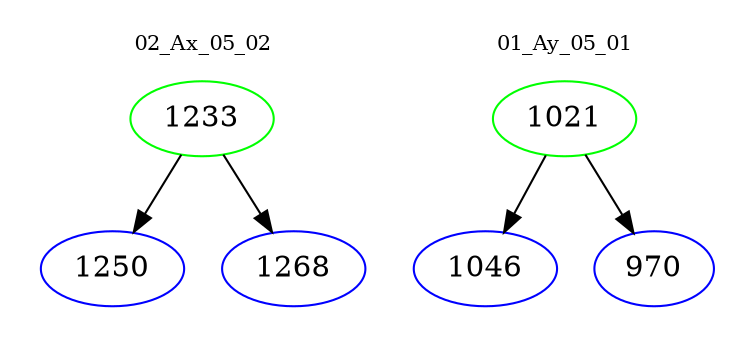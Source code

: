 digraph{
subgraph cluster_0 {
color = white
label = "02_Ax_05_02";
fontsize=10;
T0_1233 [label="1233", color="green"]
T0_1233 -> T0_1250 [color="black"]
T0_1250 [label="1250", color="blue"]
T0_1233 -> T0_1268 [color="black"]
T0_1268 [label="1268", color="blue"]
}
subgraph cluster_1 {
color = white
label = "01_Ay_05_01";
fontsize=10;
T1_1021 [label="1021", color="green"]
T1_1021 -> T1_1046 [color="black"]
T1_1046 [label="1046", color="blue"]
T1_1021 -> T1_970 [color="black"]
T1_970 [label="970", color="blue"]
}
}
